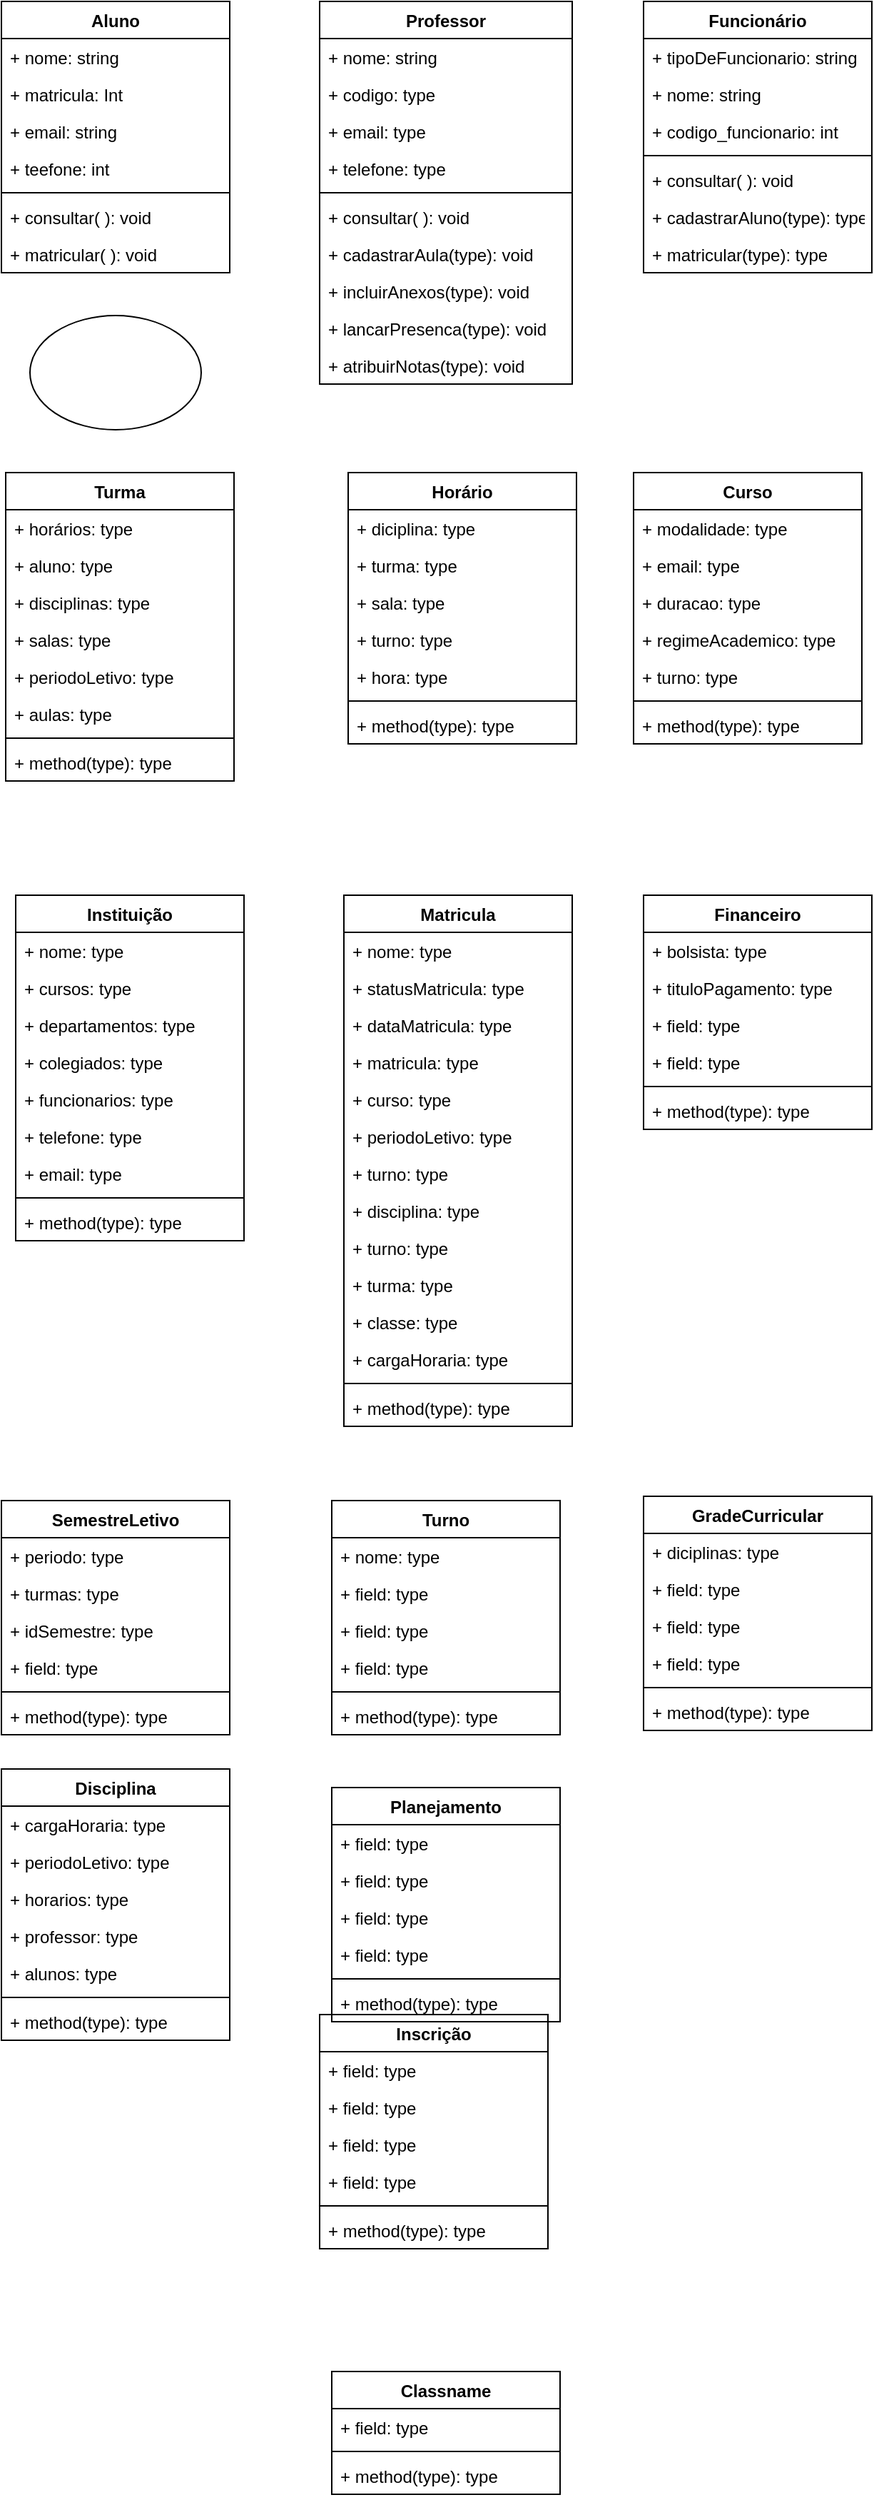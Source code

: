 <mxfile version="12.3.3" type="github" pages="1">
  <diagram id="O4b1mM1RUUwsPZIFDWEZ" name="PÃ¡gina-1">
    <mxGraphModel dx="802" dy="430" grid="1" gridSize="10" guides="1" tooltips="1" connect="1" arrows="1" fold="1" page="1" pageScale="1" pageWidth="827" pageHeight="1169" math="0" shadow="0">
      <root>
        <mxCell id="0"/>
        <mxCell id="1" parent="0"/>
        <mxCell id="_6sM0Nvt4yBUeLLIfEaT-5" value="Aluno" style="swimlane;fontStyle=1;align=center;verticalAlign=top;childLayout=stackLayout;horizontal=1;startSize=26;horizontalStack=0;resizeParent=1;resizeParentMax=0;resizeLast=0;collapsible=1;marginBottom=0;" parent="1" vertex="1">
          <mxGeometry x="110" y="40" width="160" height="190" as="geometry"/>
        </mxCell>
        <mxCell id="_6sM0Nvt4yBUeLLIfEaT-70" value="+ nome: string" style="text;strokeColor=none;fillColor=none;align=left;verticalAlign=top;spacingLeft=4;spacingRight=4;overflow=hidden;rotatable=0;points=[[0,0.5],[1,0.5]];portConstraint=eastwest;" parent="_6sM0Nvt4yBUeLLIfEaT-5" vertex="1">
          <mxGeometry y="26" width="160" height="26" as="geometry"/>
        </mxCell>
        <mxCell id="u512ASw4TgNbLf_zH4Zi-1" value="+ matricula: Int" style="text;strokeColor=none;fillColor=none;align=left;verticalAlign=top;spacingLeft=4;spacingRight=4;overflow=hidden;rotatable=0;points=[[0,0.5],[1,0.5]];portConstraint=eastwest;" parent="_6sM0Nvt4yBUeLLIfEaT-5" vertex="1">
          <mxGeometry y="52" width="160" height="26" as="geometry"/>
        </mxCell>
        <mxCell id="u512ASw4TgNbLf_zH4Zi-2" value="+ email: string" style="text;strokeColor=none;fillColor=none;align=left;verticalAlign=top;spacingLeft=4;spacingRight=4;overflow=hidden;rotatable=0;points=[[0,0.5],[1,0.5]];portConstraint=eastwest;" parent="_6sM0Nvt4yBUeLLIfEaT-5" vertex="1">
          <mxGeometry y="78" width="160" height="26" as="geometry"/>
        </mxCell>
        <mxCell id="_6sM0Nvt4yBUeLLIfEaT-6" value="+ teefone: int" style="text;strokeColor=none;fillColor=none;align=left;verticalAlign=top;spacingLeft=4;spacingRight=4;overflow=hidden;rotatable=0;points=[[0,0.5],[1,0.5]];portConstraint=eastwest;" parent="_6sM0Nvt4yBUeLLIfEaT-5" vertex="1">
          <mxGeometry y="104" width="160" height="26" as="geometry"/>
        </mxCell>
        <mxCell id="_6sM0Nvt4yBUeLLIfEaT-7" value="" style="line;strokeWidth=1;fillColor=none;align=left;verticalAlign=middle;spacingTop=-1;spacingLeft=3;spacingRight=3;rotatable=0;labelPosition=right;points=[];portConstraint=eastwest;" parent="_6sM0Nvt4yBUeLLIfEaT-5" vertex="1">
          <mxGeometry y="130" width="160" height="8" as="geometry"/>
        </mxCell>
        <mxCell id="_6sM0Nvt4yBUeLLIfEaT-8" value="+ consultar( ): void" style="text;strokeColor=none;fillColor=none;align=left;verticalAlign=top;spacingLeft=4;spacingRight=4;overflow=hidden;rotatable=0;points=[[0,0.5],[1,0.5]];portConstraint=eastwest;" parent="_6sM0Nvt4yBUeLLIfEaT-5" vertex="1">
          <mxGeometry y="138" width="160" height="26" as="geometry"/>
        </mxCell>
        <mxCell id="u512ASw4TgNbLf_zH4Zi-52" value="+ matricular( ): void" style="text;strokeColor=none;fillColor=none;align=left;verticalAlign=top;spacingLeft=4;spacingRight=4;overflow=hidden;rotatable=0;points=[[0,0.5],[1,0.5]];portConstraint=eastwest;" parent="_6sM0Nvt4yBUeLLIfEaT-5" vertex="1">
          <mxGeometry y="164" width="160" height="26" as="geometry"/>
        </mxCell>
        <mxCell id="_6sM0Nvt4yBUeLLIfEaT-9" value="Professor" style="swimlane;fontStyle=1;align=center;verticalAlign=top;childLayout=stackLayout;horizontal=1;startSize=26;horizontalStack=0;resizeParent=1;resizeParentMax=0;resizeLast=0;collapsible=1;marginBottom=0;" parent="1" vertex="1">
          <mxGeometry x="333" y="40" width="177" height="268" as="geometry"/>
        </mxCell>
        <mxCell id="u512ASw4TgNbLf_zH4Zi-7" value="+ nome: string" style="text;strokeColor=none;fillColor=none;align=left;verticalAlign=top;spacingLeft=4;spacingRight=4;overflow=hidden;rotatable=0;points=[[0,0.5],[1,0.5]];portConstraint=eastwest;" parent="_6sM0Nvt4yBUeLLIfEaT-9" vertex="1">
          <mxGeometry y="26" width="177" height="26" as="geometry"/>
        </mxCell>
        <mxCell id="u512ASw4TgNbLf_zH4Zi-9" value="+ codigo: type" style="text;strokeColor=none;fillColor=none;align=left;verticalAlign=top;spacingLeft=4;spacingRight=4;overflow=hidden;rotatable=0;points=[[0,0.5],[1,0.5]];portConstraint=eastwest;" parent="_6sM0Nvt4yBUeLLIfEaT-9" vertex="1">
          <mxGeometry y="52" width="177" height="26" as="geometry"/>
        </mxCell>
        <mxCell id="u512ASw4TgNbLf_zH4Zi-8" value="+ email: type" style="text;strokeColor=none;fillColor=none;align=left;verticalAlign=top;spacingLeft=4;spacingRight=4;overflow=hidden;rotatable=0;points=[[0,0.5],[1,0.5]];portConstraint=eastwest;" parent="_6sM0Nvt4yBUeLLIfEaT-9" vertex="1">
          <mxGeometry y="78" width="177" height="26" as="geometry"/>
        </mxCell>
        <mxCell id="_6sM0Nvt4yBUeLLIfEaT-10" value="+ telefone: type" style="text;strokeColor=none;fillColor=none;align=left;verticalAlign=top;spacingLeft=4;spacingRight=4;overflow=hidden;rotatable=0;points=[[0,0.5],[1,0.5]];portConstraint=eastwest;" parent="_6sM0Nvt4yBUeLLIfEaT-9" vertex="1">
          <mxGeometry y="104" width="177" height="26" as="geometry"/>
        </mxCell>
        <mxCell id="_6sM0Nvt4yBUeLLIfEaT-11" value="" style="line;strokeWidth=1;fillColor=none;align=left;verticalAlign=middle;spacingTop=-1;spacingLeft=3;spacingRight=3;rotatable=0;labelPosition=right;points=[];portConstraint=eastwest;" parent="_6sM0Nvt4yBUeLLIfEaT-9" vertex="1">
          <mxGeometry y="130" width="177" height="8" as="geometry"/>
        </mxCell>
        <mxCell id="u512ASw4TgNbLf_zH4Zi-57" value="+ consultar( ): void" style="text;strokeColor=none;fillColor=none;align=left;verticalAlign=top;spacingLeft=4;spacingRight=4;overflow=hidden;rotatable=0;points=[[0,0.5],[1,0.5]];portConstraint=eastwest;" parent="_6sM0Nvt4yBUeLLIfEaT-9" vertex="1">
          <mxGeometry y="138" width="177" height="26" as="geometry"/>
        </mxCell>
        <mxCell id="_6sM0Nvt4yBUeLLIfEaT-12" value="+ cadastrarAula(type): void" style="text;strokeColor=none;fillColor=none;align=left;verticalAlign=top;spacingLeft=4;spacingRight=4;overflow=hidden;rotatable=0;points=[[0,0.5],[1,0.5]];portConstraint=eastwest;" parent="_6sM0Nvt4yBUeLLIfEaT-9" vertex="1">
          <mxGeometry y="164" width="177" height="26" as="geometry"/>
        </mxCell>
        <mxCell id="u512ASw4TgNbLf_zH4Zi-53" value="+ incluirAnexos(type): void" style="text;strokeColor=none;fillColor=none;align=left;verticalAlign=top;spacingLeft=4;spacingRight=4;overflow=hidden;rotatable=0;points=[[0,0.5],[1,0.5]];portConstraint=eastwest;" parent="_6sM0Nvt4yBUeLLIfEaT-9" vertex="1">
          <mxGeometry y="190" width="177" height="26" as="geometry"/>
        </mxCell>
        <mxCell id="u512ASw4TgNbLf_zH4Zi-55" value="+ lancarPresenca(type): void" style="text;strokeColor=none;fillColor=none;align=left;verticalAlign=top;spacingLeft=4;spacingRight=4;overflow=hidden;rotatable=0;points=[[0,0.5],[1,0.5]];portConstraint=eastwest;" parent="_6sM0Nvt4yBUeLLIfEaT-9" vertex="1">
          <mxGeometry y="216" width="177" height="26" as="geometry"/>
        </mxCell>
        <mxCell id="u512ASw4TgNbLf_zH4Zi-54" value="+ atribuirNotas(type): void" style="text;strokeColor=none;fillColor=none;align=left;verticalAlign=top;spacingLeft=4;spacingRight=4;overflow=hidden;rotatable=0;points=[[0,0.5],[1,0.5]];portConstraint=eastwest;" parent="_6sM0Nvt4yBUeLLIfEaT-9" vertex="1">
          <mxGeometry y="242" width="177" height="26" as="geometry"/>
        </mxCell>
        <mxCell id="_6sM0Nvt4yBUeLLIfEaT-13" value="Funcionário" style="swimlane;fontStyle=1;align=center;verticalAlign=top;childLayout=stackLayout;horizontal=1;startSize=26;horizontalStack=0;resizeParent=1;resizeParentMax=0;resizeLast=0;collapsible=1;marginBottom=0;" parent="1" vertex="1">
          <mxGeometry x="560" y="40" width="160" height="190" as="geometry"/>
        </mxCell>
        <mxCell id="u512ASw4TgNbLf_zH4Zi-10" value="+ tipoDeFuncionario: string" style="text;strokeColor=none;fillColor=none;align=left;verticalAlign=top;spacingLeft=4;spacingRight=4;overflow=hidden;rotatable=0;points=[[0,0.5],[1,0.5]];portConstraint=eastwest;" parent="_6sM0Nvt4yBUeLLIfEaT-13" vertex="1">
          <mxGeometry y="26" width="160" height="26" as="geometry"/>
        </mxCell>
        <mxCell id="u512ASw4TgNbLf_zH4Zi-12" value="+ nome: string" style="text;strokeColor=none;fillColor=none;align=left;verticalAlign=top;spacingLeft=4;spacingRight=4;overflow=hidden;rotatable=0;points=[[0,0.5],[1,0.5]];portConstraint=eastwest;" parent="_6sM0Nvt4yBUeLLIfEaT-13" vertex="1">
          <mxGeometry y="52" width="160" height="26" as="geometry"/>
        </mxCell>
        <mxCell id="u512ASw4TgNbLf_zH4Zi-11" value="+ codigo_funcionario: int" style="text;strokeColor=none;fillColor=none;align=left;verticalAlign=top;spacingLeft=4;spacingRight=4;overflow=hidden;rotatable=0;points=[[0,0.5],[1,0.5]];portConstraint=eastwest;" parent="_6sM0Nvt4yBUeLLIfEaT-13" vertex="1">
          <mxGeometry y="78" width="160" height="26" as="geometry"/>
        </mxCell>
        <mxCell id="_6sM0Nvt4yBUeLLIfEaT-15" value="" style="line;strokeWidth=1;fillColor=none;align=left;verticalAlign=middle;spacingTop=-1;spacingLeft=3;spacingRight=3;rotatable=0;labelPosition=right;points=[];portConstraint=eastwest;" parent="_6sM0Nvt4yBUeLLIfEaT-13" vertex="1">
          <mxGeometry y="104" width="160" height="8" as="geometry"/>
        </mxCell>
        <mxCell id="u512ASw4TgNbLf_zH4Zi-58" value="+ consultar( ): void" style="text;strokeColor=none;fillColor=none;align=left;verticalAlign=top;spacingLeft=4;spacingRight=4;overflow=hidden;rotatable=0;points=[[0,0.5],[1,0.5]];portConstraint=eastwest;" parent="_6sM0Nvt4yBUeLLIfEaT-13" vertex="1">
          <mxGeometry y="112" width="160" height="26" as="geometry"/>
        </mxCell>
        <mxCell id="_6sM0Nvt4yBUeLLIfEaT-16" value="+ cadastrarAluno(type): type" style="text;strokeColor=none;fillColor=none;align=left;verticalAlign=top;spacingLeft=4;spacingRight=4;overflow=hidden;rotatable=0;points=[[0,0.5],[1,0.5]];portConstraint=eastwest;" parent="_6sM0Nvt4yBUeLLIfEaT-13" vertex="1">
          <mxGeometry y="138" width="160" height="26" as="geometry"/>
        </mxCell>
        <mxCell id="u512ASw4TgNbLf_zH4Zi-59" value="+ matricular(type): type" style="text;strokeColor=none;fillColor=none;align=left;verticalAlign=top;spacingLeft=4;spacingRight=4;overflow=hidden;rotatable=0;points=[[0,0.5],[1,0.5]];portConstraint=eastwest;" parent="_6sM0Nvt4yBUeLLIfEaT-13" vertex="1">
          <mxGeometry y="164" width="160" height="26" as="geometry"/>
        </mxCell>
        <mxCell id="_6sM0Nvt4yBUeLLIfEaT-17" value="Turma" style="swimlane;fontStyle=1;align=center;verticalAlign=top;childLayout=stackLayout;horizontal=1;startSize=26;horizontalStack=0;resizeParent=1;resizeParentMax=0;resizeLast=0;collapsible=1;marginBottom=0;" parent="1" vertex="1">
          <mxGeometry x="113" y="370" width="160" height="216" as="geometry"/>
        </mxCell>
        <mxCell id="u512ASw4TgNbLf_zH4Zi-13" value="+ horários: type" style="text;strokeColor=none;fillColor=none;align=left;verticalAlign=top;spacingLeft=4;spacingRight=4;overflow=hidden;rotatable=0;points=[[0,0.5],[1,0.5]];portConstraint=eastwest;" parent="_6sM0Nvt4yBUeLLIfEaT-17" vertex="1">
          <mxGeometry y="26" width="160" height="26" as="geometry"/>
        </mxCell>
        <mxCell id="u512ASw4TgNbLf_zH4Zi-15" value="+ aluno: type" style="text;strokeColor=none;fillColor=none;align=left;verticalAlign=top;spacingLeft=4;spacingRight=4;overflow=hidden;rotatable=0;points=[[0,0.5],[1,0.5]];portConstraint=eastwest;" parent="_6sM0Nvt4yBUeLLIfEaT-17" vertex="1">
          <mxGeometry y="52" width="160" height="26" as="geometry"/>
        </mxCell>
        <mxCell id="u512ASw4TgNbLf_zH4Zi-14" value="+ disciplinas: type" style="text;strokeColor=none;fillColor=none;align=left;verticalAlign=top;spacingLeft=4;spacingRight=4;overflow=hidden;rotatable=0;points=[[0,0.5],[1,0.5]];portConstraint=eastwest;" parent="_6sM0Nvt4yBUeLLIfEaT-17" vertex="1">
          <mxGeometry y="78" width="160" height="26" as="geometry"/>
        </mxCell>
        <mxCell id="_6sM0Nvt4yBUeLLIfEaT-18" value="+ salas: type" style="text;strokeColor=none;fillColor=none;align=left;verticalAlign=top;spacingLeft=4;spacingRight=4;overflow=hidden;rotatable=0;points=[[0,0.5],[1,0.5]];portConstraint=eastwest;" parent="_6sM0Nvt4yBUeLLIfEaT-17" vertex="1">
          <mxGeometry y="104" width="160" height="26" as="geometry"/>
        </mxCell>
        <mxCell id="u512ASw4TgNbLf_zH4Zi-60" value="+ periodoLetivo: type" style="text;strokeColor=none;fillColor=none;align=left;verticalAlign=top;spacingLeft=4;spacingRight=4;overflow=hidden;rotatable=0;points=[[0,0.5],[1,0.5]];portConstraint=eastwest;" parent="_6sM0Nvt4yBUeLLIfEaT-17" vertex="1">
          <mxGeometry y="130" width="160" height="26" as="geometry"/>
        </mxCell>
        <mxCell id="u512ASw4TgNbLf_zH4Zi-61" value="+ aulas: type" style="text;strokeColor=none;fillColor=none;align=left;verticalAlign=top;spacingLeft=4;spacingRight=4;overflow=hidden;rotatable=0;points=[[0,0.5],[1,0.5]];portConstraint=eastwest;" parent="_6sM0Nvt4yBUeLLIfEaT-17" vertex="1">
          <mxGeometry y="156" width="160" height="26" as="geometry"/>
        </mxCell>
        <mxCell id="_6sM0Nvt4yBUeLLIfEaT-19" value="" style="line;strokeWidth=1;fillColor=none;align=left;verticalAlign=middle;spacingTop=-1;spacingLeft=3;spacingRight=3;rotatable=0;labelPosition=right;points=[];portConstraint=eastwest;" parent="_6sM0Nvt4yBUeLLIfEaT-17" vertex="1">
          <mxGeometry y="182" width="160" height="8" as="geometry"/>
        </mxCell>
        <mxCell id="_6sM0Nvt4yBUeLLIfEaT-20" value="+ method(type): type" style="text;strokeColor=none;fillColor=none;align=left;verticalAlign=top;spacingLeft=4;spacingRight=4;overflow=hidden;rotatable=0;points=[[0,0.5],[1,0.5]];portConstraint=eastwest;" parent="_6sM0Nvt4yBUeLLIfEaT-17" vertex="1">
          <mxGeometry y="190" width="160" height="26" as="geometry"/>
        </mxCell>
        <mxCell id="_6sM0Nvt4yBUeLLIfEaT-21" value="Instituição" style="swimlane;fontStyle=1;align=center;verticalAlign=top;childLayout=stackLayout;horizontal=1;startSize=26;horizontalStack=0;resizeParent=1;resizeParentMax=0;resizeLast=0;collapsible=1;marginBottom=0;" parent="1" vertex="1">
          <mxGeometry x="120" y="666" width="160" height="242" as="geometry"/>
        </mxCell>
        <mxCell id="u512ASw4TgNbLf_zH4Zi-22" value="+ nome: type" style="text;strokeColor=none;fillColor=none;align=left;verticalAlign=top;spacingLeft=4;spacingRight=4;overflow=hidden;rotatable=0;points=[[0,0.5],[1,0.5]];portConstraint=eastwest;" parent="_6sM0Nvt4yBUeLLIfEaT-21" vertex="1">
          <mxGeometry y="26" width="160" height="26" as="geometry"/>
        </mxCell>
        <mxCell id="u512ASw4TgNbLf_zH4Zi-24" value="+ cursos: type" style="text;strokeColor=none;fillColor=none;align=left;verticalAlign=top;spacingLeft=4;spacingRight=4;overflow=hidden;rotatable=0;points=[[0,0.5],[1,0.5]];portConstraint=eastwest;" parent="_6sM0Nvt4yBUeLLIfEaT-21" vertex="1">
          <mxGeometry y="52" width="160" height="26" as="geometry"/>
        </mxCell>
        <mxCell id="u512ASw4TgNbLf_zH4Zi-23" value="+ departamentos: type" style="text;strokeColor=none;fillColor=none;align=left;verticalAlign=top;spacingLeft=4;spacingRight=4;overflow=hidden;rotatable=0;points=[[0,0.5],[1,0.5]];portConstraint=eastwest;" parent="_6sM0Nvt4yBUeLLIfEaT-21" vertex="1">
          <mxGeometry y="78" width="160" height="26" as="geometry"/>
        </mxCell>
        <mxCell id="_6sM0Nvt4yBUeLLIfEaT-22" value="+ colegiados: type" style="text;strokeColor=none;fillColor=none;align=left;verticalAlign=top;spacingLeft=4;spacingRight=4;overflow=hidden;rotatable=0;points=[[0,0.5],[1,0.5]];portConstraint=eastwest;" parent="_6sM0Nvt4yBUeLLIfEaT-21" vertex="1">
          <mxGeometry y="104" width="160" height="26" as="geometry"/>
        </mxCell>
        <mxCell id="u512ASw4TgNbLf_zH4Zi-64" value="+ funcionarios: type" style="text;strokeColor=none;fillColor=none;align=left;verticalAlign=top;spacingLeft=4;spacingRight=4;overflow=hidden;rotatable=0;points=[[0,0.5],[1,0.5]];portConstraint=eastwest;" parent="_6sM0Nvt4yBUeLLIfEaT-21" vertex="1">
          <mxGeometry y="130" width="160" height="26" as="geometry"/>
        </mxCell>
        <mxCell id="u512ASw4TgNbLf_zH4Zi-65" value="+ telefone: type" style="text;strokeColor=none;fillColor=none;align=left;verticalAlign=top;spacingLeft=4;spacingRight=4;overflow=hidden;rotatable=0;points=[[0,0.5],[1,0.5]];portConstraint=eastwest;" parent="_6sM0Nvt4yBUeLLIfEaT-21" vertex="1">
          <mxGeometry y="156" width="160" height="26" as="geometry"/>
        </mxCell>
        <mxCell id="u512ASw4TgNbLf_zH4Zi-66" value="+ email: type" style="text;strokeColor=none;fillColor=none;align=left;verticalAlign=top;spacingLeft=4;spacingRight=4;overflow=hidden;rotatable=0;points=[[0,0.5],[1,0.5]];portConstraint=eastwest;" parent="_6sM0Nvt4yBUeLLIfEaT-21" vertex="1">
          <mxGeometry y="182" width="160" height="26" as="geometry"/>
        </mxCell>
        <mxCell id="_6sM0Nvt4yBUeLLIfEaT-23" value="" style="line;strokeWidth=1;fillColor=none;align=left;verticalAlign=middle;spacingTop=-1;spacingLeft=3;spacingRight=3;rotatable=0;labelPosition=right;points=[];portConstraint=eastwest;" parent="_6sM0Nvt4yBUeLLIfEaT-21" vertex="1">
          <mxGeometry y="208" width="160" height="8" as="geometry"/>
        </mxCell>
        <mxCell id="_6sM0Nvt4yBUeLLIfEaT-24" value="+ method(type): type" style="text;strokeColor=none;fillColor=none;align=left;verticalAlign=top;spacingLeft=4;spacingRight=4;overflow=hidden;rotatable=0;points=[[0,0.5],[1,0.5]];portConstraint=eastwest;" parent="_6sM0Nvt4yBUeLLIfEaT-21" vertex="1">
          <mxGeometry y="216" width="160" height="26" as="geometry"/>
        </mxCell>
        <mxCell id="_6sM0Nvt4yBUeLLIfEaT-25" value="Horário" style="swimlane;fontStyle=1;align=center;verticalAlign=top;childLayout=stackLayout;horizontal=1;startSize=26;horizontalStack=0;resizeParent=1;resizeParentMax=0;resizeLast=0;collapsible=1;marginBottom=0;" parent="1" vertex="1">
          <mxGeometry x="353" y="370" width="160" height="190" as="geometry"/>
        </mxCell>
        <mxCell id="_6sM0Nvt4yBUeLLIfEaT-26" value="+ diciplina: type" style="text;strokeColor=none;fillColor=none;align=left;verticalAlign=top;spacingLeft=4;spacingRight=4;overflow=hidden;rotatable=0;points=[[0,0.5],[1,0.5]];portConstraint=eastwest;" parent="_6sM0Nvt4yBUeLLIfEaT-25" vertex="1">
          <mxGeometry y="26" width="160" height="26" as="geometry"/>
        </mxCell>
        <mxCell id="u512ASw4TgNbLf_zH4Zi-16" value="+ turma: type" style="text;strokeColor=none;fillColor=none;align=left;verticalAlign=top;spacingLeft=4;spacingRight=4;overflow=hidden;rotatable=0;points=[[0,0.5],[1,0.5]];portConstraint=eastwest;" parent="_6sM0Nvt4yBUeLLIfEaT-25" vertex="1">
          <mxGeometry y="52" width="160" height="26" as="geometry"/>
        </mxCell>
        <mxCell id="u512ASw4TgNbLf_zH4Zi-18" value="+ sala: type" style="text;strokeColor=none;fillColor=none;align=left;verticalAlign=top;spacingLeft=4;spacingRight=4;overflow=hidden;rotatable=0;points=[[0,0.5],[1,0.5]];portConstraint=eastwest;" parent="_6sM0Nvt4yBUeLLIfEaT-25" vertex="1">
          <mxGeometry y="78" width="160" height="26" as="geometry"/>
        </mxCell>
        <mxCell id="u512ASw4TgNbLf_zH4Zi-17" value="+ turno: type" style="text;strokeColor=none;fillColor=none;align=left;verticalAlign=top;spacingLeft=4;spacingRight=4;overflow=hidden;rotatable=0;points=[[0,0.5],[1,0.5]];portConstraint=eastwest;" parent="_6sM0Nvt4yBUeLLIfEaT-25" vertex="1">
          <mxGeometry y="104" width="160" height="26" as="geometry"/>
        </mxCell>
        <mxCell id="u512ASw4TgNbLf_zH4Zi-62" value="+ hora: type" style="text;strokeColor=none;fillColor=none;align=left;verticalAlign=top;spacingLeft=4;spacingRight=4;overflow=hidden;rotatable=0;points=[[0,0.5],[1,0.5]];portConstraint=eastwest;" parent="_6sM0Nvt4yBUeLLIfEaT-25" vertex="1">
          <mxGeometry y="130" width="160" height="26" as="geometry"/>
        </mxCell>
        <mxCell id="_6sM0Nvt4yBUeLLIfEaT-27" value="" style="line;strokeWidth=1;fillColor=none;align=left;verticalAlign=middle;spacingTop=-1;spacingLeft=3;spacingRight=3;rotatable=0;labelPosition=right;points=[];portConstraint=eastwest;" parent="_6sM0Nvt4yBUeLLIfEaT-25" vertex="1">
          <mxGeometry y="156" width="160" height="8" as="geometry"/>
        </mxCell>
        <mxCell id="_6sM0Nvt4yBUeLLIfEaT-28" value="+ method(type): type" style="text;strokeColor=none;fillColor=none;align=left;verticalAlign=top;spacingLeft=4;spacingRight=4;overflow=hidden;rotatable=0;points=[[0,0.5],[1,0.5]];portConstraint=eastwest;" parent="_6sM0Nvt4yBUeLLIfEaT-25" vertex="1">
          <mxGeometry y="164" width="160" height="26" as="geometry"/>
        </mxCell>
        <mxCell id="_6sM0Nvt4yBUeLLIfEaT-29" value="Matricula" style="swimlane;fontStyle=1;align=center;verticalAlign=top;childLayout=stackLayout;horizontal=1;startSize=26;horizontalStack=0;resizeParent=1;resizeParentMax=0;resizeLast=0;collapsible=1;marginBottom=0;" parent="1" vertex="1">
          <mxGeometry x="350" y="666" width="160" height="372" as="geometry"/>
        </mxCell>
        <mxCell id="u512ASw4TgNbLf_zH4Zi-25" value="+ nome: type" style="text;strokeColor=none;fillColor=none;align=left;verticalAlign=top;spacingLeft=4;spacingRight=4;overflow=hidden;rotatable=0;points=[[0,0.5],[1,0.5]];portConstraint=eastwest;" parent="_6sM0Nvt4yBUeLLIfEaT-29" vertex="1">
          <mxGeometry y="26" width="160" height="26" as="geometry"/>
        </mxCell>
        <mxCell id="u512ASw4TgNbLf_zH4Zi-74" value="+ statusMatricula: type" style="text;strokeColor=none;fillColor=none;align=left;verticalAlign=top;spacingLeft=4;spacingRight=4;overflow=hidden;rotatable=0;points=[[0,0.5],[1,0.5]];portConstraint=eastwest;" parent="_6sM0Nvt4yBUeLLIfEaT-29" vertex="1">
          <mxGeometry y="52" width="160" height="26" as="geometry"/>
        </mxCell>
        <mxCell id="u512ASw4TgNbLf_zH4Zi-73" value="+ dataMatricula: type" style="text;strokeColor=none;fillColor=none;align=left;verticalAlign=top;spacingLeft=4;spacingRight=4;overflow=hidden;rotatable=0;points=[[0,0.5],[1,0.5]];portConstraint=eastwest;" parent="_6sM0Nvt4yBUeLLIfEaT-29" vertex="1">
          <mxGeometry y="78" width="160" height="26" as="geometry"/>
        </mxCell>
        <mxCell id="u512ASw4TgNbLf_zH4Zi-27" value="+ matricula: type" style="text;strokeColor=none;fillColor=none;align=left;verticalAlign=top;spacingLeft=4;spacingRight=4;overflow=hidden;rotatable=0;points=[[0,0.5],[1,0.5]];portConstraint=eastwest;" parent="_6sM0Nvt4yBUeLLIfEaT-29" vertex="1">
          <mxGeometry y="104" width="160" height="26" as="geometry"/>
        </mxCell>
        <mxCell id="u512ASw4TgNbLf_zH4Zi-26" value="+ curso: type" style="text;strokeColor=none;fillColor=none;align=left;verticalAlign=top;spacingLeft=4;spacingRight=4;overflow=hidden;rotatable=0;points=[[0,0.5],[1,0.5]];portConstraint=eastwest;" parent="_6sM0Nvt4yBUeLLIfEaT-29" vertex="1">
          <mxGeometry y="130" width="160" height="26" as="geometry"/>
        </mxCell>
        <mxCell id="_6sM0Nvt4yBUeLLIfEaT-30" value="+ periodoLetivo: type" style="text;strokeColor=none;fillColor=none;align=left;verticalAlign=top;spacingLeft=4;spacingRight=4;overflow=hidden;rotatable=0;points=[[0,0.5],[1,0.5]];portConstraint=eastwest;" parent="_6sM0Nvt4yBUeLLIfEaT-29" vertex="1">
          <mxGeometry y="156" width="160" height="26" as="geometry"/>
        </mxCell>
        <mxCell id="u512ASw4TgNbLf_zH4Zi-67" value="+ turno: type" style="text;strokeColor=none;fillColor=none;align=left;verticalAlign=top;spacingLeft=4;spacingRight=4;overflow=hidden;rotatable=0;points=[[0,0.5],[1,0.5]];portConstraint=eastwest;" parent="_6sM0Nvt4yBUeLLIfEaT-29" vertex="1">
          <mxGeometry y="182" width="160" height="26" as="geometry"/>
        </mxCell>
        <mxCell id="u512ASw4TgNbLf_zH4Zi-70" value="+ disciplina: type" style="text;strokeColor=none;fillColor=none;align=left;verticalAlign=top;spacingLeft=4;spacingRight=4;overflow=hidden;rotatable=0;points=[[0,0.5],[1,0.5]];portConstraint=eastwest;" parent="_6sM0Nvt4yBUeLLIfEaT-29" vertex="1">
          <mxGeometry y="208" width="160" height="26" as="geometry"/>
        </mxCell>
        <mxCell id="u512ASw4TgNbLf_zH4Zi-71" value="+ turno: type" style="text;strokeColor=none;fillColor=none;align=left;verticalAlign=top;spacingLeft=4;spacingRight=4;overflow=hidden;rotatable=0;points=[[0,0.5],[1,0.5]];portConstraint=eastwest;" parent="_6sM0Nvt4yBUeLLIfEaT-29" vertex="1">
          <mxGeometry y="234" width="160" height="26" as="geometry"/>
        </mxCell>
        <mxCell id="u512ASw4TgNbLf_zH4Zi-72" value="+ turma: type" style="text;strokeColor=none;fillColor=none;align=left;verticalAlign=top;spacingLeft=4;spacingRight=4;overflow=hidden;rotatable=0;points=[[0,0.5],[1,0.5]];portConstraint=eastwest;" parent="_6sM0Nvt4yBUeLLIfEaT-29" vertex="1">
          <mxGeometry y="260" width="160" height="26" as="geometry"/>
        </mxCell>
        <mxCell id="u512ASw4TgNbLf_zH4Zi-69" value="+ classe: type" style="text;strokeColor=none;fillColor=none;align=left;verticalAlign=top;spacingLeft=4;spacingRight=4;overflow=hidden;rotatable=0;points=[[0,0.5],[1,0.5]];portConstraint=eastwest;" parent="_6sM0Nvt4yBUeLLIfEaT-29" vertex="1">
          <mxGeometry y="286" width="160" height="26" as="geometry"/>
        </mxCell>
        <mxCell id="u512ASw4TgNbLf_zH4Zi-68" value="+ cargaHoraria: type" style="text;strokeColor=none;fillColor=none;align=left;verticalAlign=top;spacingLeft=4;spacingRight=4;overflow=hidden;rotatable=0;points=[[0,0.5],[1,0.5]];portConstraint=eastwest;" parent="_6sM0Nvt4yBUeLLIfEaT-29" vertex="1">
          <mxGeometry y="312" width="160" height="26" as="geometry"/>
        </mxCell>
        <mxCell id="_6sM0Nvt4yBUeLLIfEaT-31" value="" style="line;strokeWidth=1;fillColor=none;align=left;verticalAlign=middle;spacingTop=-1;spacingLeft=3;spacingRight=3;rotatable=0;labelPosition=right;points=[];portConstraint=eastwest;" parent="_6sM0Nvt4yBUeLLIfEaT-29" vertex="1">
          <mxGeometry y="338" width="160" height="8" as="geometry"/>
        </mxCell>
        <mxCell id="_6sM0Nvt4yBUeLLIfEaT-32" value="+ method(type): type" style="text;strokeColor=none;fillColor=none;align=left;verticalAlign=top;spacingLeft=4;spacingRight=4;overflow=hidden;rotatable=0;points=[[0,0.5],[1,0.5]];portConstraint=eastwest;" parent="_6sM0Nvt4yBUeLLIfEaT-29" vertex="1">
          <mxGeometry y="346" width="160" height="26" as="geometry"/>
        </mxCell>
        <mxCell id="_6sM0Nvt4yBUeLLIfEaT-33" value="Curso" style="swimlane;fontStyle=1;align=center;verticalAlign=top;childLayout=stackLayout;horizontal=1;startSize=26;horizontalStack=0;resizeParent=1;resizeParentMax=0;resizeLast=0;collapsible=1;marginBottom=0;" parent="1" vertex="1">
          <mxGeometry x="553" y="370" width="160" height="190" as="geometry"/>
        </mxCell>
        <mxCell id="u512ASw4TgNbLf_zH4Zi-19" value="+ modalidade: type" style="text;strokeColor=none;fillColor=none;align=left;verticalAlign=top;spacingLeft=4;spacingRight=4;overflow=hidden;rotatable=0;points=[[0,0.5],[1,0.5]];portConstraint=eastwest;" parent="_6sM0Nvt4yBUeLLIfEaT-33" vertex="1">
          <mxGeometry y="26" width="160" height="26" as="geometry"/>
        </mxCell>
        <mxCell id="u512ASw4TgNbLf_zH4Zi-21" value="+ email: type" style="text;strokeColor=none;fillColor=none;align=left;verticalAlign=top;spacingLeft=4;spacingRight=4;overflow=hidden;rotatable=0;points=[[0,0.5],[1,0.5]];portConstraint=eastwest;" parent="_6sM0Nvt4yBUeLLIfEaT-33" vertex="1">
          <mxGeometry y="52" width="160" height="26" as="geometry"/>
        </mxCell>
        <mxCell id="u512ASw4TgNbLf_zH4Zi-20" value="+ duracao: type" style="text;strokeColor=none;fillColor=none;align=left;verticalAlign=top;spacingLeft=4;spacingRight=4;overflow=hidden;rotatable=0;points=[[0,0.5],[1,0.5]];portConstraint=eastwest;" parent="_6sM0Nvt4yBUeLLIfEaT-33" vertex="1">
          <mxGeometry y="78" width="160" height="26" as="geometry"/>
        </mxCell>
        <mxCell id="_6sM0Nvt4yBUeLLIfEaT-34" value="+ regimeAcademico: type" style="text;strokeColor=none;fillColor=none;align=left;verticalAlign=top;spacingLeft=4;spacingRight=4;overflow=hidden;rotatable=0;points=[[0,0.5],[1,0.5]];portConstraint=eastwest;" parent="_6sM0Nvt4yBUeLLIfEaT-33" vertex="1">
          <mxGeometry y="104" width="160" height="26" as="geometry"/>
        </mxCell>
        <mxCell id="u512ASw4TgNbLf_zH4Zi-63" value="+ turno: type" style="text;strokeColor=none;fillColor=none;align=left;verticalAlign=top;spacingLeft=4;spacingRight=4;overflow=hidden;rotatable=0;points=[[0,0.5],[1,0.5]];portConstraint=eastwest;" parent="_6sM0Nvt4yBUeLLIfEaT-33" vertex="1">
          <mxGeometry y="130" width="160" height="26" as="geometry"/>
        </mxCell>
        <mxCell id="_6sM0Nvt4yBUeLLIfEaT-35" value="" style="line;strokeWidth=1;fillColor=none;align=left;verticalAlign=middle;spacingTop=-1;spacingLeft=3;spacingRight=3;rotatable=0;labelPosition=right;points=[];portConstraint=eastwest;" parent="_6sM0Nvt4yBUeLLIfEaT-33" vertex="1">
          <mxGeometry y="156" width="160" height="8" as="geometry"/>
        </mxCell>
        <mxCell id="_6sM0Nvt4yBUeLLIfEaT-36" value="+ method(type): type" style="text;strokeColor=none;fillColor=none;align=left;verticalAlign=top;spacingLeft=4;spacingRight=4;overflow=hidden;rotatable=0;points=[[0,0.5],[1,0.5]];portConstraint=eastwest;" parent="_6sM0Nvt4yBUeLLIfEaT-33" vertex="1">
          <mxGeometry y="164" width="160" height="26" as="geometry"/>
        </mxCell>
        <mxCell id="_6sM0Nvt4yBUeLLIfEaT-37" value="Financeiro" style="swimlane;fontStyle=1;align=center;verticalAlign=top;childLayout=stackLayout;horizontal=1;startSize=26;horizontalStack=0;resizeParent=1;resizeParentMax=0;resizeLast=0;collapsible=1;marginBottom=0;" parent="1" vertex="1">
          <mxGeometry x="560" y="666" width="160" height="164" as="geometry"/>
        </mxCell>
        <mxCell id="_6sM0Nvt4yBUeLLIfEaT-38" value="+ bolsista: type" style="text;strokeColor=none;fillColor=none;align=left;verticalAlign=top;spacingLeft=4;spacingRight=4;overflow=hidden;rotatable=0;points=[[0,0.5],[1,0.5]];portConstraint=eastwest;" parent="_6sM0Nvt4yBUeLLIfEaT-37" vertex="1">
          <mxGeometry y="26" width="160" height="26" as="geometry"/>
        </mxCell>
        <mxCell id="u512ASw4TgNbLf_zH4Zi-28" value="+ tituloPagamento: type" style="text;strokeColor=none;fillColor=none;align=left;verticalAlign=top;spacingLeft=4;spacingRight=4;overflow=hidden;rotatable=0;points=[[0,0.5],[1,0.5]];portConstraint=eastwest;" parent="_6sM0Nvt4yBUeLLIfEaT-37" vertex="1">
          <mxGeometry y="52" width="160" height="26" as="geometry"/>
        </mxCell>
        <mxCell id="u512ASw4TgNbLf_zH4Zi-30" value="+ field: type" style="text;strokeColor=none;fillColor=none;align=left;verticalAlign=top;spacingLeft=4;spacingRight=4;overflow=hidden;rotatable=0;points=[[0,0.5],[1,0.5]];portConstraint=eastwest;" parent="_6sM0Nvt4yBUeLLIfEaT-37" vertex="1">
          <mxGeometry y="78" width="160" height="26" as="geometry"/>
        </mxCell>
        <mxCell id="u512ASw4TgNbLf_zH4Zi-29" value="+ field: type" style="text;strokeColor=none;fillColor=none;align=left;verticalAlign=top;spacingLeft=4;spacingRight=4;overflow=hidden;rotatable=0;points=[[0,0.5],[1,0.5]];portConstraint=eastwest;" parent="_6sM0Nvt4yBUeLLIfEaT-37" vertex="1">
          <mxGeometry y="104" width="160" height="26" as="geometry"/>
        </mxCell>
        <mxCell id="_6sM0Nvt4yBUeLLIfEaT-39" value="" style="line;strokeWidth=1;fillColor=none;align=left;verticalAlign=middle;spacingTop=-1;spacingLeft=3;spacingRight=3;rotatable=0;labelPosition=right;points=[];portConstraint=eastwest;" parent="_6sM0Nvt4yBUeLLIfEaT-37" vertex="1">
          <mxGeometry y="130" width="160" height="8" as="geometry"/>
        </mxCell>
        <mxCell id="_6sM0Nvt4yBUeLLIfEaT-40" value="+ method(type): type" style="text;strokeColor=none;fillColor=none;align=left;verticalAlign=top;spacingLeft=4;spacingRight=4;overflow=hidden;rotatable=0;points=[[0,0.5],[1,0.5]];portConstraint=eastwest;" parent="_6sM0Nvt4yBUeLLIfEaT-37" vertex="1">
          <mxGeometry y="138" width="160" height="26" as="geometry"/>
        </mxCell>
        <mxCell id="_6sM0Nvt4yBUeLLIfEaT-45" value="SemestreLetivo" style="swimlane;fontStyle=1;align=center;verticalAlign=top;childLayout=stackLayout;horizontal=1;startSize=26;horizontalStack=0;resizeParent=1;resizeParentMax=0;resizeLast=0;collapsible=1;marginBottom=0;" parent="1" vertex="1">
          <mxGeometry x="110" y="1090" width="160" height="164" as="geometry"/>
        </mxCell>
        <mxCell id="u512ASw4TgNbLf_zH4Zi-34" value="+ periodo: type" style="text;strokeColor=none;fillColor=none;align=left;verticalAlign=top;spacingLeft=4;spacingRight=4;overflow=hidden;rotatable=0;points=[[0,0.5],[1,0.5]];portConstraint=eastwest;" parent="_6sM0Nvt4yBUeLLIfEaT-45" vertex="1">
          <mxGeometry y="26" width="160" height="26" as="geometry"/>
        </mxCell>
        <mxCell id="u512ASw4TgNbLf_zH4Zi-36" value="+ turmas: type" style="text;strokeColor=none;fillColor=none;align=left;verticalAlign=top;spacingLeft=4;spacingRight=4;overflow=hidden;rotatable=0;points=[[0,0.5],[1,0.5]];portConstraint=eastwest;" parent="_6sM0Nvt4yBUeLLIfEaT-45" vertex="1">
          <mxGeometry y="52" width="160" height="26" as="geometry"/>
        </mxCell>
        <mxCell id="u512ASw4TgNbLf_zH4Zi-35" value="+ idSemestre: type" style="text;strokeColor=none;fillColor=none;align=left;verticalAlign=top;spacingLeft=4;spacingRight=4;overflow=hidden;rotatable=0;points=[[0,0.5],[1,0.5]];portConstraint=eastwest;" parent="_6sM0Nvt4yBUeLLIfEaT-45" vertex="1">
          <mxGeometry y="78" width="160" height="26" as="geometry"/>
        </mxCell>
        <mxCell id="_6sM0Nvt4yBUeLLIfEaT-46" value="+ field: type" style="text;strokeColor=none;fillColor=none;align=left;verticalAlign=top;spacingLeft=4;spacingRight=4;overflow=hidden;rotatable=0;points=[[0,0.5],[1,0.5]];portConstraint=eastwest;" parent="_6sM0Nvt4yBUeLLIfEaT-45" vertex="1">
          <mxGeometry y="104" width="160" height="26" as="geometry"/>
        </mxCell>
        <mxCell id="_6sM0Nvt4yBUeLLIfEaT-47" value="" style="line;strokeWidth=1;fillColor=none;align=left;verticalAlign=middle;spacingTop=-1;spacingLeft=3;spacingRight=3;rotatable=0;labelPosition=right;points=[];portConstraint=eastwest;" parent="_6sM0Nvt4yBUeLLIfEaT-45" vertex="1">
          <mxGeometry y="130" width="160" height="8" as="geometry"/>
        </mxCell>
        <mxCell id="_6sM0Nvt4yBUeLLIfEaT-48" value="+ method(type): type" style="text;strokeColor=none;fillColor=none;align=left;verticalAlign=top;spacingLeft=4;spacingRight=4;overflow=hidden;rotatable=0;points=[[0,0.5],[1,0.5]];portConstraint=eastwest;" parent="_6sM0Nvt4yBUeLLIfEaT-45" vertex="1">
          <mxGeometry y="138" width="160" height="26" as="geometry"/>
        </mxCell>
        <mxCell id="_6sM0Nvt4yBUeLLIfEaT-49" value="Turno" style="swimlane;fontStyle=1;align=center;verticalAlign=top;childLayout=stackLayout;horizontal=1;startSize=26;horizontalStack=0;resizeParent=1;resizeParentMax=0;resizeLast=0;collapsible=1;marginBottom=0;" parent="1" vertex="1">
          <mxGeometry x="341.5" y="1090" width="160" height="164" as="geometry"/>
        </mxCell>
        <mxCell id="u512ASw4TgNbLf_zH4Zi-37" value="+ nome: type" style="text;strokeColor=none;fillColor=none;align=left;verticalAlign=top;spacingLeft=4;spacingRight=4;overflow=hidden;rotatable=0;points=[[0,0.5],[1,0.5]];portConstraint=eastwest;" parent="_6sM0Nvt4yBUeLLIfEaT-49" vertex="1">
          <mxGeometry y="26" width="160" height="26" as="geometry"/>
        </mxCell>
        <mxCell id="u512ASw4TgNbLf_zH4Zi-39" value="+ field: type" style="text;strokeColor=none;fillColor=none;align=left;verticalAlign=top;spacingLeft=4;spacingRight=4;overflow=hidden;rotatable=0;points=[[0,0.5],[1,0.5]];portConstraint=eastwest;" parent="_6sM0Nvt4yBUeLLIfEaT-49" vertex="1">
          <mxGeometry y="52" width="160" height="26" as="geometry"/>
        </mxCell>
        <mxCell id="u512ASw4TgNbLf_zH4Zi-38" value="+ field: type" style="text;strokeColor=none;fillColor=none;align=left;verticalAlign=top;spacingLeft=4;spacingRight=4;overflow=hidden;rotatable=0;points=[[0,0.5],[1,0.5]];portConstraint=eastwest;" parent="_6sM0Nvt4yBUeLLIfEaT-49" vertex="1">
          <mxGeometry y="78" width="160" height="26" as="geometry"/>
        </mxCell>
        <mxCell id="_6sM0Nvt4yBUeLLIfEaT-50" value="+ field: type" style="text;strokeColor=none;fillColor=none;align=left;verticalAlign=top;spacingLeft=4;spacingRight=4;overflow=hidden;rotatable=0;points=[[0,0.5],[1,0.5]];portConstraint=eastwest;" parent="_6sM0Nvt4yBUeLLIfEaT-49" vertex="1">
          <mxGeometry y="104" width="160" height="26" as="geometry"/>
        </mxCell>
        <mxCell id="_6sM0Nvt4yBUeLLIfEaT-51" value="" style="line;strokeWidth=1;fillColor=none;align=left;verticalAlign=middle;spacingTop=-1;spacingLeft=3;spacingRight=3;rotatable=0;labelPosition=right;points=[];portConstraint=eastwest;" parent="_6sM0Nvt4yBUeLLIfEaT-49" vertex="1">
          <mxGeometry y="130" width="160" height="8" as="geometry"/>
        </mxCell>
        <mxCell id="_6sM0Nvt4yBUeLLIfEaT-52" value="+ method(type): type" style="text;strokeColor=none;fillColor=none;align=left;verticalAlign=top;spacingLeft=4;spacingRight=4;overflow=hidden;rotatable=0;points=[[0,0.5],[1,0.5]];portConstraint=eastwest;" parent="_6sM0Nvt4yBUeLLIfEaT-49" vertex="1">
          <mxGeometry y="138" width="160" height="26" as="geometry"/>
        </mxCell>
        <mxCell id="_6sM0Nvt4yBUeLLIfEaT-53" value="GradeCurricular" style="swimlane;fontStyle=1;align=center;verticalAlign=top;childLayout=stackLayout;horizontal=1;startSize=26;horizontalStack=0;resizeParent=1;resizeParentMax=0;resizeLast=0;collapsible=1;marginBottom=0;" parent="1" vertex="1">
          <mxGeometry x="560" y="1087" width="160" height="164" as="geometry"/>
        </mxCell>
        <mxCell id="u512ASw4TgNbLf_zH4Zi-40" value="+ diciplinas: type" style="text;strokeColor=none;fillColor=none;align=left;verticalAlign=top;spacingLeft=4;spacingRight=4;overflow=hidden;rotatable=0;points=[[0,0.5],[1,0.5]];portConstraint=eastwest;" parent="_6sM0Nvt4yBUeLLIfEaT-53" vertex="1">
          <mxGeometry y="26" width="160" height="26" as="geometry"/>
        </mxCell>
        <mxCell id="u512ASw4TgNbLf_zH4Zi-42" value="+ field: type" style="text;strokeColor=none;fillColor=none;align=left;verticalAlign=top;spacingLeft=4;spacingRight=4;overflow=hidden;rotatable=0;points=[[0,0.5],[1,0.5]];portConstraint=eastwest;" parent="_6sM0Nvt4yBUeLLIfEaT-53" vertex="1">
          <mxGeometry y="52" width="160" height="26" as="geometry"/>
        </mxCell>
        <mxCell id="u512ASw4TgNbLf_zH4Zi-41" value="+ field: type" style="text;strokeColor=none;fillColor=none;align=left;verticalAlign=top;spacingLeft=4;spacingRight=4;overflow=hidden;rotatable=0;points=[[0,0.5],[1,0.5]];portConstraint=eastwest;" parent="_6sM0Nvt4yBUeLLIfEaT-53" vertex="1">
          <mxGeometry y="78" width="160" height="26" as="geometry"/>
        </mxCell>
        <mxCell id="_6sM0Nvt4yBUeLLIfEaT-54" value="+ field: type" style="text;strokeColor=none;fillColor=none;align=left;verticalAlign=top;spacingLeft=4;spacingRight=4;overflow=hidden;rotatable=0;points=[[0,0.5],[1,0.5]];portConstraint=eastwest;" parent="_6sM0Nvt4yBUeLLIfEaT-53" vertex="1">
          <mxGeometry y="104" width="160" height="26" as="geometry"/>
        </mxCell>
        <mxCell id="_6sM0Nvt4yBUeLLIfEaT-55" value="" style="line;strokeWidth=1;fillColor=none;align=left;verticalAlign=middle;spacingTop=-1;spacingLeft=3;spacingRight=3;rotatable=0;labelPosition=right;points=[];portConstraint=eastwest;" parent="_6sM0Nvt4yBUeLLIfEaT-53" vertex="1">
          <mxGeometry y="130" width="160" height="8" as="geometry"/>
        </mxCell>
        <mxCell id="_6sM0Nvt4yBUeLLIfEaT-56" value="+ method(type): type" style="text;strokeColor=none;fillColor=none;align=left;verticalAlign=top;spacingLeft=4;spacingRight=4;overflow=hidden;rotatable=0;points=[[0,0.5],[1,0.5]];portConstraint=eastwest;" parent="_6sM0Nvt4yBUeLLIfEaT-53" vertex="1">
          <mxGeometry y="138" width="160" height="26" as="geometry"/>
        </mxCell>
        <mxCell id="_6sM0Nvt4yBUeLLIfEaT-57" value="Disciplina" style="swimlane;fontStyle=1;align=center;verticalAlign=top;childLayout=stackLayout;horizontal=1;startSize=26;horizontalStack=0;resizeParent=1;resizeParentMax=0;resizeLast=0;collapsible=1;marginBottom=0;" parent="1" vertex="1">
          <mxGeometry x="110" y="1278" width="160" height="190" as="geometry"/>
        </mxCell>
        <mxCell id="u512ASw4TgNbLf_zH4Zi-43" value="+ cargaHoraria: type" style="text;strokeColor=none;fillColor=none;align=left;verticalAlign=top;spacingLeft=4;spacingRight=4;overflow=hidden;rotatable=0;points=[[0,0.5],[1,0.5]];portConstraint=eastwest;" parent="_6sM0Nvt4yBUeLLIfEaT-57" vertex="1">
          <mxGeometry y="26" width="160" height="26" as="geometry"/>
        </mxCell>
        <mxCell id="u512ASw4TgNbLf_zH4Zi-45" value="+ periodoLetivo: type" style="text;strokeColor=none;fillColor=none;align=left;verticalAlign=top;spacingLeft=4;spacingRight=4;overflow=hidden;rotatable=0;points=[[0,0.5],[1,0.5]];portConstraint=eastwest;" parent="_6sM0Nvt4yBUeLLIfEaT-57" vertex="1">
          <mxGeometry y="52" width="160" height="26" as="geometry"/>
        </mxCell>
        <mxCell id="u512ASw4TgNbLf_zH4Zi-44" value="+ horarios: type" style="text;strokeColor=none;fillColor=none;align=left;verticalAlign=top;spacingLeft=4;spacingRight=4;overflow=hidden;rotatable=0;points=[[0,0.5],[1,0.5]];portConstraint=eastwest;" parent="_6sM0Nvt4yBUeLLIfEaT-57" vertex="1">
          <mxGeometry y="78" width="160" height="26" as="geometry"/>
        </mxCell>
        <mxCell id="_6sM0Nvt4yBUeLLIfEaT-58" value="+ professor: type" style="text;strokeColor=none;fillColor=none;align=left;verticalAlign=top;spacingLeft=4;spacingRight=4;overflow=hidden;rotatable=0;points=[[0,0.5],[1,0.5]];portConstraint=eastwest;" parent="_6sM0Nvt4yBUeLLIfEaT-57" vertex="1">
          <mxGeometry y="104" width="160" height="26" as="geometry"/>
        </mxCell>
        <mxCell id="u512ASw4TgNbLf_zH4Zi-75" value="+ alunos: type" style="text;strokeColor=none;fillColor=none;align=left;verticalAlign=top;spacingLeft=4;spacingRight=4;overflow=hidden;rotatable=0;points=[[0,0.5],[1,0.5]];portConstraint=eastwest;" parent="_6sM0Nvt4yBUeLLIfEaT-57" vertex="1">
          <mxGeometry y="130" width="160" height="26" as="geometry"/>
        </mxCell>
        <mxCell id="_6sM0Nvt4yBUeLLIfEaT-59" value="" style="line;strokeWidth=1;fillColor=none;align=left;verticalAlign=middle;spacingTop=-1;spacingLeft=3;spacingRight=3;rotatable=0;labelPosition=right;points=[];portConstraint=eastwest;" parent="_6sM0Nvt4yBUeLLIfEaT-57" vertex="1">
          <mxGeometry y="156" width="160" height="8" as="geometry"/>
        </mxCell>
        <mxCell id="_6sM0Nvt4yBUeLLIfEaT-60" value="+ method(type): type" style="text;strokeColor=none;fillColor=none;align=left;verticalAlign=top;spacingLeft=4;spacingRight=4;overflow=hidden;rotatable=0;points=[[0,0.5],[1,0.5]];portConstraint=eastwest;" parent="_6sM0Nvt4yBUeLLIfEaT-57" vertex="1">
          <mxGeometry y="164" width="160" height="26" as="geometry"/>
        </mxCell>
        <mxCell id="_6sM0Nvt4yBUeLLIfEaT-61" value="Inscrição" style="swimlane;fontStyle=1;align=center;verticalAlign=top;childLayout=stackLayout;horizontal=1;startSize=26;horizontalStack=0;resizeParent=1;resizeParentMax=0;resizeLast=0;collapsible=1;marginBottom=0;" parent="1" vertex="1">
          <mxGeometry x="333" y="1450" width="160" height="164" as="geometry"/>
        </mxCell>
        <mxCell id="u512ASw4TgNbLf_zH4Zi-46" value="+ field: type" style="text;strokeColor=none;fillColor=none;align=left;verticalAlign=top;spacingLeft=4;spacingRight=4;overflow=hidden;rotatable=0;points=[[0,0.5],[1,0.5]];portConstraint=eastwest;" parent="_6sM0Nvt4yBUeLLIfEaT-61" vertex="1">
          <mxGeometry y="26" width="160" height="26" as="geometry"/>
        </mxCell>
        <mxCell id="u512ASw4TgNbLf_zH4Zi-48" value="+ field: type" style="text;strokeColor=none;fillColor=none;align=left;verticalAlign=top;spacingLeft=4;spacingRight=4;overflow=hidden;rotatable=0;points=[[0,0.5],[1,0.5]];portConstraint=eastwest;" parent="_6sM0Nvt4yBUeLLIfEaT-61" vertex="1">
          <mxGeometry y="52" width="160" height="26" as="geometry"/>
        </mxCell>
        <mxCell id="u512ASw4TgNbLf_zH4Zi-47" value="+ field: type" style="text;strokeColor=none;fillColor=none;align=left;verticalAlign=top;spacingLeft=4;spacingRight=4;overflow=hidden;rotatable=0;points=[[0,0.5],[1,0.5]];portConstraint=eastwest;" parent="_6sM0Nvt4yBUeLLIfEaT-61" vertex="1">
          <mxGeometry y="78" width="160" height="26" as="geometry"/>
        </mxCell>
        <mxCell id="_6sM0Nvt4yBUeLLIfEaT-62" value="+ field: type" style="text;strokeColor=none;fillColor=none;align=left;verticalAlign=top;spacingLeft=4;spacingRight=4;overflow=hidden;rotatable=0;points=[[0,0.5],[1,0.5]];portConstraint=eastwest;" parent="_6sM0Nvt4yBUeLLIfEaT-61" vertex="1">
          <mxGeometry y="104" width="160" height="26" as="geometry"/>
        </mxCell>
        <mxCell id="_6sM0Nvt4yBUeLLIfEaT-63" value="" style="line;strokeWidth=1;fillColor=none;align=left;verticalAlign=middle;spacingTop=-1;spacingLeft=3;spacingRight=3;rotatable=0;labelPosition=right;points=[];portConstraint=eastwest;" parent="_6sM0Nvt4yBUeLLIfEaT-61" vertex="1">
          <mxGeometry y="130" width="160" height="8" as="geometry"/>
        </mxCell>
        <mxCell id="_6sM0Nvt4yBUeLLIfEaT-64" value="+ method(type): type" style="text;strokeColor=none;fillColor=none;align=left;verticalAlign=top;spacingLeft=4;spacingRight=4;overflow=hidden;rotatable=0;points=[[0,0.5],[1,0.5]];portConstraint=eastwest;" parent="_6sM0Nvt4yBUeLLIfEaT-61" vertex="1">
          <mxGeometry y="138" width="160" height="26" as="geometry"/>
        </mxCell>
        <mxCell id="_6sM0Nvt4yBUeLLIfEaT-65" value="Planejamento" style="swimlane;fontStyle=1;align=center;verticalAlign=top;childLayout=stackLayout;horizontal=1;startSize=26;horizontalStack=0;resizeParent=1;resizeParentMax=0;resizeLast=0;collapsible=1;marginBottom=0;" parent="1" vertex="1">
          <mxGeometry x="341.5" y="1291" width="160" height="164" as="geometry"/>
        </mxCell>
        <mxCell id="u512ASw4TgNbLf_zH4Zi-49" value="+ field: type" style="text;strokeColor=none;fillColor=none;align=left;verticalAlign=top;spacingLeft=4;spacingRight=4;overflow=hidden;rotatable=0;points=[[0,0.5],[1,0.5]];portConstraint=eastwest;" parent="_6sM0Nvt4yBUeLLIfEaT-65" vertex="1">
          <mxGeometry y="26" width="160" height="26" as="geometry"/>
        </mxCell>
        <mxCell id="u512ASw4TgNbLf_zH4Zi-51" value="+ field: type" style="text;strokeColor=none;fillColor=none;align=left;verticalAlign=top;spacingLeft=4;spacingRight=4;overflow=hidden;rotatable=0;points=[[0,0.5],[1,0.5]];portConstraint=eastwest;" parent="_6sM0Nvt4yBUeLLIfEaT-65" vertex="1">
          <mxGeometry y="52" width="160" height="26" as="geometry"/>
        </mxCell>
        <mxCell id="u512ASw4TgNbLf_zH4Zi-50" value="+ field: type" style="text;strokeColor=none;fillColor=none;align=left;verticalAlign=top;spacingLeft=4;spacingRight=4;overflow=hidden;rotatable=0;points=[[0,0.5],[1,0.5]];portConstraint=eastwest;" parent="_6sM0Nvt4yBUeLLIfEaT-65" vertex="1">
          <mxGeometry y="78" width="160" height="26" as="geometry"/>
        </mxCell>
        <mxCell id="_6sM0Nvt4yBUeLLIfEaT-66" value="+ field: type" style="text;strokeColor=none;fillColor=none;align=left;verticalAlign=top;spacingLeft=4;spacingRight=4;overflow=hidden;rotatable=0;points=[[0,0.5],[1,0.5]];portConstraint=eastwest;" parent="_6sM0Nvt4yBUeLLIfEaT-65" vertex="1">
          <mxGeometry y="104" width="160" height="26" as="geometry"/>
        </mxCell>
        <mxCell id="_6sM0Nvt4yBUeLLIfEaT-67" value="" style="line;strokeWidth=1;fillColor=none;align=left;verticalAlign=middle;spacingTop=-1;spacingLeft=3;spacingRight=3;rotatable=0;labelPosition=right;points=[];portConstraint=eastwest;" parent="_6sM0Nvt4yBUeLLIfEaT-65" vertex="1">
          <mxGeometry y="130" width="160" height="8" as="geometry"/>
        </mxCell>
        <mxCell id="_6sM0Nvt4yBUeLLIfEaT-68" value="+ method(type): type" style="text;strokeColor=none;fillColor=none;align=left;verticalAlign=top;spacingLeft=4;spacingRight=4;overflow=hidden;rotatable=0;points=[[0,0.5],[1,0.5]];portConstraint=eastwest;" parent="_6sM0Nvt4yBUeLLIfEaT-65" vertex="1">
          <mxGeometry y="138" width="160" height="26" as="geometry"/>
        </mxCell>
        <mxCell id="ifP2xt2m5oDujDaR4c0D-1" value="Classname" style="swimlane;fontStyle=1;align=center;verticalAlign=top;childLayout=stackLayout;horizontal=1;startSize=26;horizontalStack=0;resizeParent=1;resizeParentMax=0;resizeLast=0;collapsible=1;marginBottom=0;" parent="1" vertex="1">
          <mxGeometry x="341.5" y="1700" width="160" height="86" as="geometry"/>
        </mxCell>
        <mxCell id="ifP2xt2m5oDujDaR4c0D-2" value="+ field: type" style="text;strokeColor=none;fillColor=none;align=left;verticalAlign=top;spacingLeft=4;spacingRight=4;overflow=hidden;rotatable=0;points=[[0,0.5],[1,0.5]];portConstraint=eastwest;" parent="ifP2xt2m5oDujDaR4c0D-1" vertex="1">
          <mxGeometry y="26" width="160" height="26" as="geometry"/>
        </mxCell>
        <mxCell id="ifP2xt2m5oDujDaR4c0D-3" value="" style="line;strokeWidth=1;fillColor=none;align=left;verticalAlign=middle;spacingTop=-1;spacingLeft=3;spacingRight=3;rotatable=0;labelPosition=right;points=[];portConstraint=eastwest;" parent="ifP2xt2m5oDujDaR4c0D-1" vertex="1">
          <mxGeometry y="52" width="160" height="8" as="geometry"/>
        </mxCell>
        <mxCell id="ifP2xt2m5oDujDaR4c0D-4" value="+ method(type): type" style="text;strokeColor=none;fillColor=none;align=left;verticalAlign=top;spacingLeft=4;spacingRight=4;overflow=hidden;rotatable=0;points=[[0,0.5],[1,0.5]];portConstraint=eastwest;" parent="ifP2xt2m5oDujDaR4c0D-1" vertex="1">
          <mxGeometry y="60" width="160" height="26" as="geometry"/>
        </mxCell>
        <mxCell id="_z8NFFe6ooewmXWbS54b-1" value="" style="ellipse;whiteSpace=wrap;html=1;" parent="1" vertex="1">
          <mxGeometry x="130" y="260" width="120" height="80" as="geometry"/>
        </mxCell>
      </root>
    </mxGraphModel>
  </diagram>
</mxfile>
